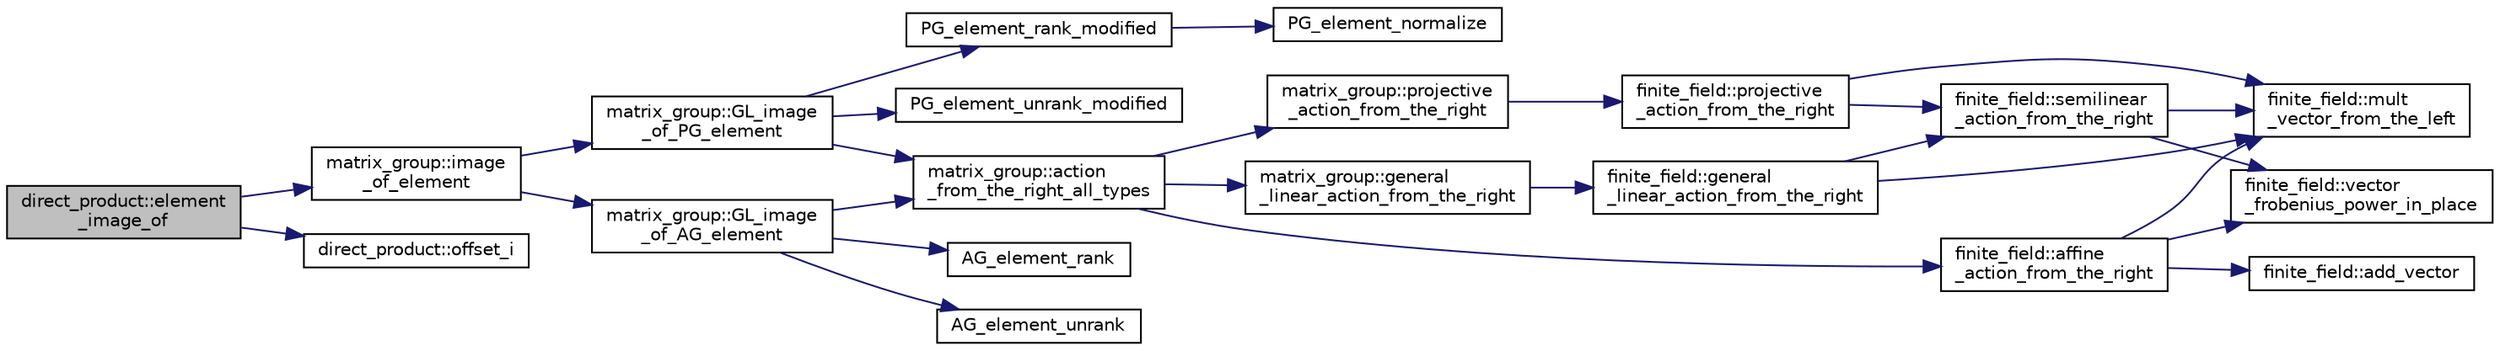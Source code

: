 digraph "direct_product::element_image_of"
{
  edge [fontname="Helvetica",fontsize="10",labelfontname="Helvetica",labelfontsize="10"];
  node [fontname="Helvetica",fontsize="10",shape=record];
  rankdir="LR";
  Node10 [label="direct_product::element\l_image_of",height=0.2,width=0.4,color="black", fillcolor="grey75", style="filled", fontcolor="black"];
  Node10 -> Node11 [color="midnightblue",fontsize="10",style="solid",fontname="Helvetica"];
  Node11 [label="matrix_group::image\l_of_element",height=0.2,width=0.4,color="black", fillcolor="white", style="filled",URL="$d3/ded/classmatrix__group.html#abe0e1b5d8d046f05b8d3eaa72a9d4036"];
  Node11 -> Node12 [color="midnightblue",fontsize="10",style="solid",fontname="Helvetica"];
  Node12 [label="matrix_group::GL_image\l_of_PG_element",height=0.2,width=0.4,color="black", fillcolor="white", style="filled",URL="$d3/ded/classmatrix__group.html#a84036031f31b4e9ad9ffeed9af53d7c4"];
  Node12 -> Node13 [color="midnightblue",fontsize="10",style="solid",fontname="Helvetica"];
  Node13 [label="PG_element_unrank_modified",height=0.2,width=0.4,color="black", fillcolor="white", style="filled",URL="$d4/d67/geometry_8h.html#a83ae9b605d496f6a90345303f6efae64"];
  Node12 -> Node14 [color="midnightblue",fontsize="10",style="solid",fontname="Helvetica"];
  Node14 [label="matrix_group::action\l_from_the_right_all_types",height=0.2,width=0.4,color="black", fillcolor="white", style="filled",URL="$d3/ded/classmatrix__group.html#a1ac0d651cc17062e338e00242ac0e2f6"];
  Node14 -> Node15 [color="midnightblue",fontsize="10",style="solid",fontname="Helvetica"];
  Node15 [label="matrix_group::projective\l_action_from_the_right",height=0.2,width=0.4,color="black", fillcolor="white", style="filled",URL="$d3/ded/classmatrix__group.html#a9cd8bfb088a31889bb49f8ec8327db15"];
  Node15 -> Node16 [color="midnightblue",fontsize="10",style="solid",fontname="Helvetica"];
  Node16 [label="finite_field::projective\l_action_from_the_right",height=0.2,width=0.4,color="black", fillcolor="white", style="filled",URL="$df/d5a/classfinite__field.html#a03e363ea6ce17fc19e288d49c36c375f"];
  Node16 -> Node17 [color="midnightblue",fontsize="10",style="solid",fontname="Helvetica"];
  Node17 [label="finite_field::semilinear\l_action_from_the_right",height=0.2,width=0.4,color="black", fillcolor="white", style="filled",URL="$df/d5a/classfinite__field.html#a3e524b9391520005b083dfc4c9306302"];
  Node17 -> Node18 [color="midnightblue",fontsize="10",style="solid",fontname="Helvetica"];
  Node18 [label="finite_field::mult\l_vector_from_the_left",height=0.2,width=0.4,color="black", fillcolor="white", style="filled",URL="$df/d5a/classfinite__field.html#aad2078020fd058c71649f0a25a4c77cc"];
  Node17 -> Node19 [color="midnightblue",fontsize="10",style="solid",fontname="Helvetica"];
  Node19 [label="finite_field::vector\l_frobenius_power_in_place",height=0.2,width=0.4,color="black", fillcolor="white", style="filled",URL="$df/d5a/classfinite__field.html#ab56074024300775d943c7943d845df91"];
  Node16 -> Node18 [color="midnightblue",fontsize="10",style="solid",fontname="Helvetica"];
  Node14 -> Node20 [color="midnightblue",fontsize="10",style="solid",fontname="Helvetica"];
  Node20 [label="finite_field::affine\l_action_from_the_right",height=0.2,width=0.4,color="black", fillcolor="white", style="filled",URL="$df/d5a/classfinite__field.html#ae3de2a55577f65d79eaba0b322e3b452"];
  Node20 -> Node18 [color="midnightblue",fontsize="10",style="solid",fontname="Helvetica"];
  Node20 -> Node19 [color="midnightblue",fontsize="10",style="solid",fontname="Helvetica"];
  Node20 -> Node21 [color="midnightblue",fontsize="10",style="solid",fontname="Helvetica"];
  Node21 [label="finite_field::add_vector",height=0.2,width=0.4,color="black", fillcolor="white", style="filled",URL="$df/d5a/classfinite__field.html#a23252c462d48cc21895de6fcc0cbb59f"];
  Node14 -> Node22 [color="midnightblue",fontsize="10",style="solid",fontname="Helvetica"];
  Node22 [label="matrix_group::general\l_linear_action_from_the_right",height=0.2,width=0.4,color="black", fillcolor="white", style="filled",URL="$d3/ded/classmatrix__group.html#a889580a8a77a61365a371b76d108dc03"];
  Node22 -> Node23 [color="midnightblue",fontsize="10",style="solid",fontname="Helvetica"];
  Node23 [label="finite_field::general\l_linear_action_from_the_right",height=0.2,width=0.4,color="black", fillcolor="white", style="filled",URL="$df/d5a/classfinite__field.html#a226d3fa7c1ed976d435c3dde69ca0ded"];
  Node23 -> Node17 [color="midnightblue",fontsize="10",style="solid",fontname="Helvetica"];
  Node23 -> Node18 [color="midnightblue",fontsize="10",style="solid",fontname="Helvetica"];
  Node12 -> Node24 [color="midnightblue",fontsize="10",style="solid",fontname="Helvetica"];
  Node24 [label="PG_element_rank_modified",height=0.2,width=0.4,color="black", fillcolor="white", style="filled",URL="$d4/d67/geometry_8h.html#a9cd1a8bf5b88a038e33862f6c2c3dd36"];
  Node24 -> Node25 [color="midnightblue",fontsize="10",style="solid",fontname="Helvetica"];
  Node25 [label="PG_element_normalize",height=0.2,width=0.4,color="black", fillcolor="white", style="filled",URL="$df/de4/projective_8_c.html#a5a4c3c1158bad6bab0d786c616bd0996"];
  Node11 -> Node26 [color="midnightblue",fontsize="10",style="solid",fontname="Helvetica"];
  Node26 [label="matrix_group::GL_image\l_of_AG_element",height=0.2,width=0.4,color="black", fillcolor="white", style="filled",URL="$d3/ded/classmatrix__group.html#aaf63feeb8e825cf652c60964b6d52498"];
  Node26 -> Node27 [color="midnightblue",fontsize="10",style="solid",fontname="Helvetica"];
  Node27 [label="AG_element_unrank",height=0.2,width=0.4,color="black", fillcolor="white", style="filled",URL="$d4/d67/geometry_8h.html#a4a33b86c87b2879b97cfa1327abe2885"];
  Node26 -> Node14 [color="midnightblue",fontsize="10",style="solid",fontname="Helvetica"];
  Node26 -> Node28 [color="midnightblue",fontsize="10",style="solid",fontname="Helvetica"];
  Node28 [label="AG_element_rank",height=0.2,width=0.4,color="black", fillcolor="white", style="filled",URL="$d4/d67/geometry_8h.html#ab2ac908d07dd8038fd996e26bdc75c17"];
  Node10 -> Node29 [color="midnightblue",fontsize="10",style="solid",fontname="Helvetica"];
  Node29 [label="direct_product::offset_i",height=0.2,width=0.4,color="black", fillcolor="white", style="filled",URL="$dc/daf/classdirect__product.html#a2ec3643bd7223e53c00451d1fe832f20"];
}
